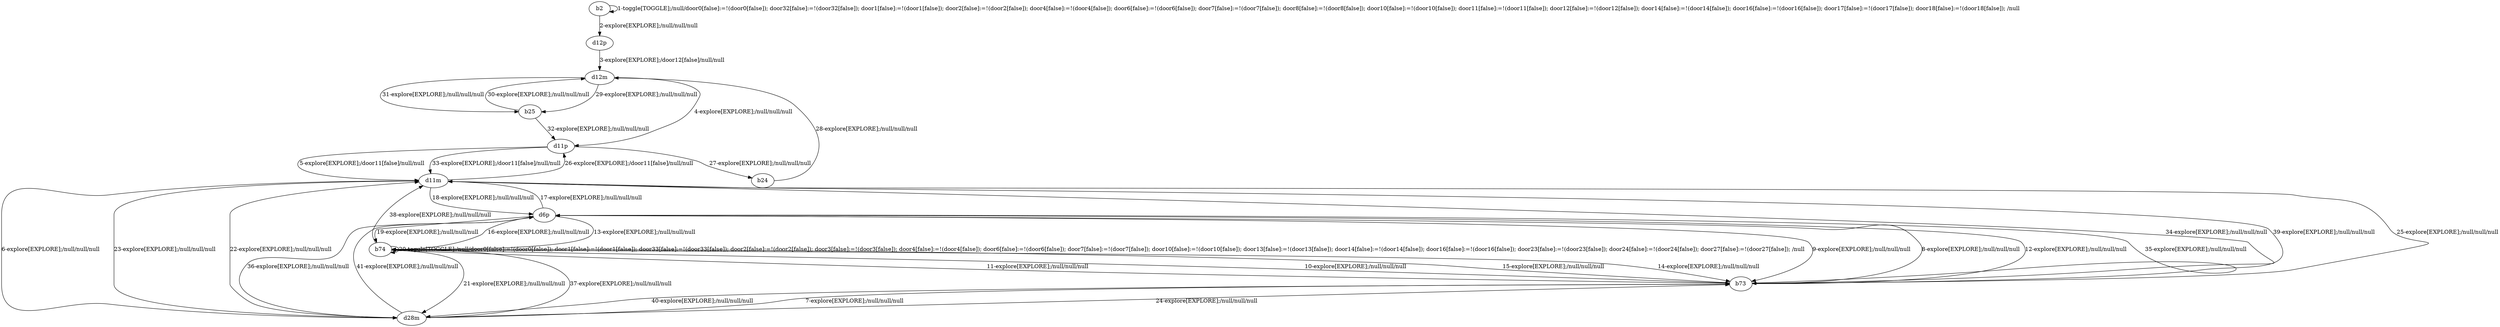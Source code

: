 # Total number of goals covered by this test: 1
# b73 --> d11m

digraph g {
"b2" -> "b2" [label = "1-toggle[TOGGLE];/null/door0[false]:=!(door0[false]); door32[false]:=!(door32[false]); door1[false]:=!(door1[false]); door2[false]:=!(door2[false]); door4[false]:=!(door4[false]); door6[false]:=!(door6[false]); door7[false]:=!(door7[false]); door8[false]:=!(door8[false]); door10[false]:=!(door10[false]); door11[false]:=!(door11[false]); door12[false]:=!(door12[false]); door14[false]:=!(door14[false]); door16[false]:=!(door16[false]); door17[false]:=!(door17[false]); door18[false]:=!(door18[false]); /null"];
"b2" -> "d12p" [label = "2-explore[EXPLORE];/null/null/null"];
"d12p" -> "d12m" [label = "3-explore[EXPLORE];/door12[false]/null/null"];
"d12m" -> "d11p" [label = "4-explore[EXPLORE];/null/null/null"];
"d11p" -> "d11m" [label = "5-explore[EXPLORE];/door11[false]/null/null"];
"d11m" -> "d28m" [label = "6-explore[EXPLORE];/null/null/null"];
"d28m" -> "b73" [label = "7-explore[EXPLORE];/null/null/null"];
"b73" -> "d6p" [label = "8-explore[EXPLORE];/null/null/null"];
"d6p" -> "b73" [label = "9-explore[EXPLORE];/null/null/null"];
"b73" -> "b74" [label = "10-explore[EXPLORE];/null/null/null"];
"b74" -> "b73" [label = "11-explore[EXPLORE];/null/null/null"];
"b73" -> "d6p" [label = "12-explore[EXPLORE];/null/null/null"];
"d6p" -> "b74" [label = "13-explore[EXPLORE];/null/null/null"];
"b74" -> "b73" [label = "14-explore[EXPLORE];/null/null/null"];
"b73" -> "b74" [label = "15-explore[EXPLORE];/null/null/null"];
"b74" -> "d6p" [label = "16-explore[EXPLORE];/null/null/null"];
"d6p" -> "d11m" [label = "17-explore[EXPLORE];/null/null/null"];
"d11m" -> "d6p" [label = "18-explore[EXPLORE];/null/null/null"];
"d6p" -> "b74" [label = "19-explore[EXPLORE];/null/null/null"];
"b74" -> "b74" [label = "20-toggle[TOGGLE];/null/door0[false]:=!(door0[false]); door1[false]:=!(door1[false]); door33[false]:=!(door33[false]); door2[false]:=!(door2[false]); door3[false]:=!(door3[false]); door4[false]:=!(door4[false]); door6[false]:=!(door6[false]); door7[false]:=!(door7[false]); door10[false]:=!(door10[false]); door13[false]:=!(door13[false]); door14[false]:=!(door14[false]); door16[false]:=!(door16[false]); door23[false]:=!(door23[false]); door24[false]:=!(door24[false]); door27[false]:=!(door27[false]); /null"];
"b74" -> "d28m" [label = "21-explore[EXPLORE];/null/null/null"];
"d28m" -> "d11m" [label = "22-explore[EXPLORE];/null/null/null"];
"d11m" -> "d28m" [label = "23-explore[EXPLORE];/null/null/null"];
"d28m" -> "b73" [label = "24-explore[EXPLORE];/null/null/null"];
"b73" -> "d11m" [label = "25-explore[EXPLORE];/null/null/null"];
"d11m" -> "d11p" [label = "26-explore[EXPLORE];/door11[false]/null/null"];
"d11p" -> "b24" [label = "27-explore[EXPLORE];/null/null/null"];
"b24" -> "d12m" [label = "28-explore[EXPLORE];/null/null/null"];
"d12m" -> "b25" [label = "29-explore[EXPLORE];/null/null/null"];
"b25" -> "d12m" [label = "30-explore[EXPLORE];/null/null/null"];
"d12m" -> "b25" [label = "31-explore[EXPLORE];/null/null/null"];
"b25" -> "d11p" [label = "32-explore[EXPLORE];/null/null/null"];
"d11p" -> "d11m" [label = "33-explore[EXPLORE];/door11[false]/null/null"];
"d11m" -> "b73" [label = "34-explore[EXPLORE];/null/null/null"];
"b73" -> "d6p" [label = "35-explore[EXPLORE];/null/null/null"];
"d6p" -> "d28m" [label = "36-explore[EXPLORE];/null/null/null"];
"d28m" -> "b74" [label = "37-explore[EXPLORE];/null/null/null"];
"b74" -> "d11m" [label = "38-explore[EXPLORE];/null/null/null"];
"d11m" -> "b73" [label = "39-explore[EXPLORE];/null/null/null"];
"b73" -> "d28m" [label = "40-explore[EXPLORE];/null/null/null"];
"d28m" -> "d6p" [label = "41-explore[EXPLORE];/null/null/null"];
}